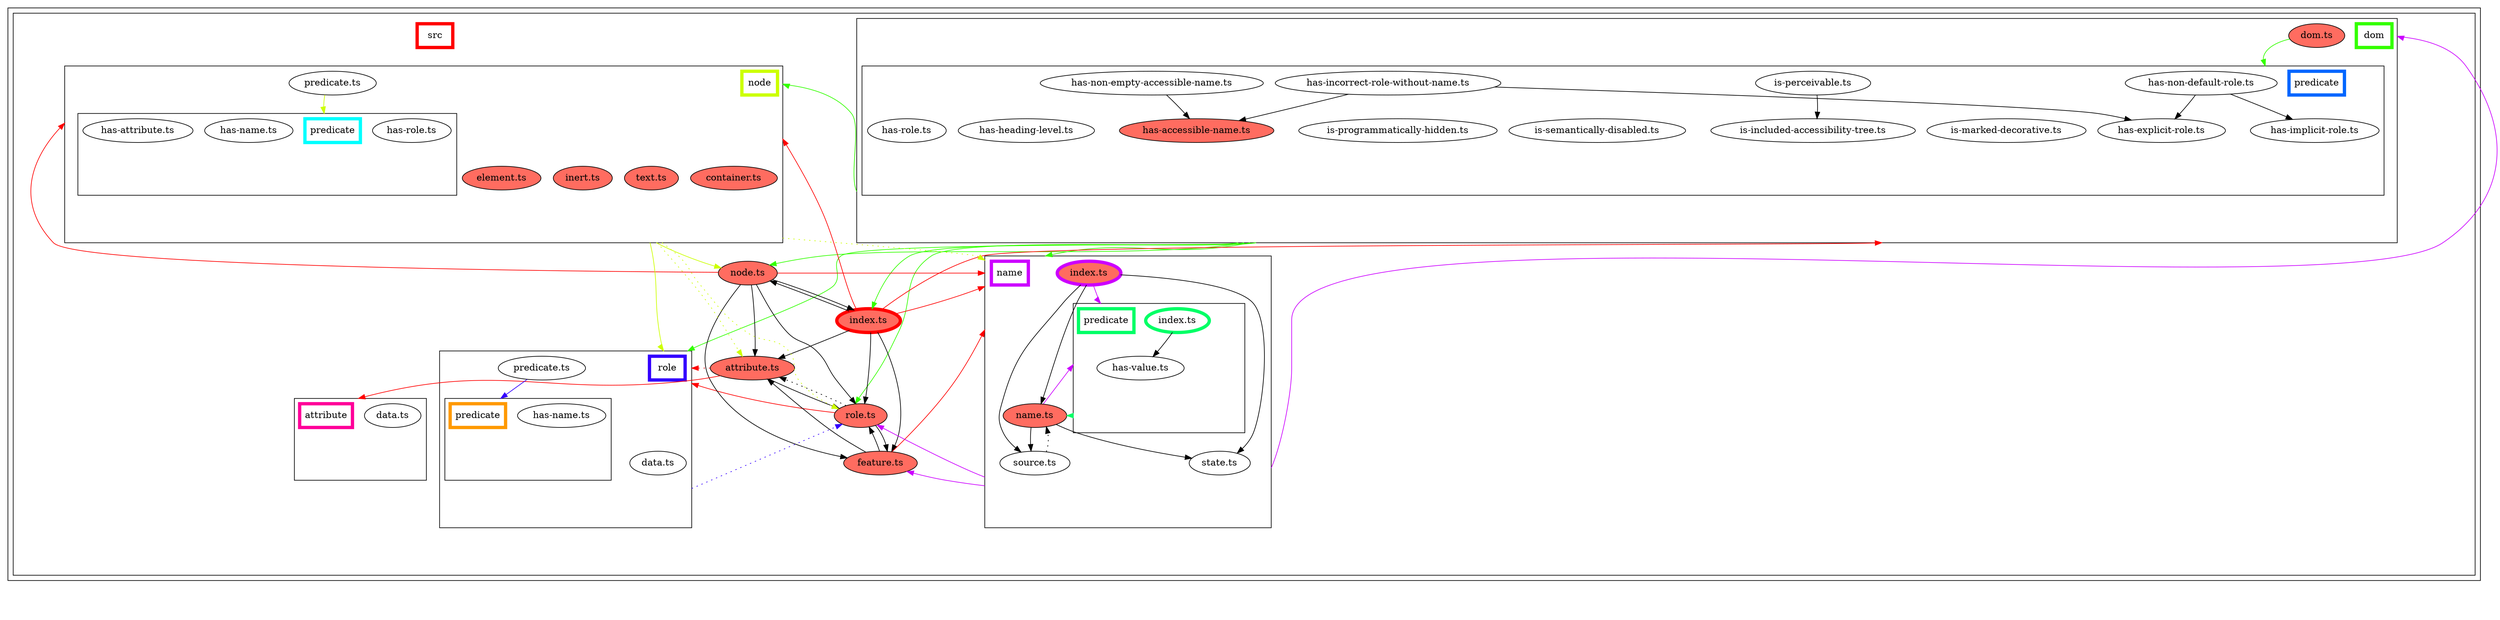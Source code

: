 digraph "dependency-graph-[object Object]" {
  compound = true;
  "dependency-graph-[object Object]" [
    style = "invis";
  ];
  "src/attribute/data.ts";
  "name_src/attribute";
  "src/role.ts";
  "src/role/data.ts";
  "name_src/role";
  "src/dom/predicate/has-accessible-name.ts";
  "name_src/dom/predicate";
  "src/dom/predicate/has-explicit-role.ts";
  "src/dom/predicate/has-heading-level.ts";
  "src/dom/predicate/has-implicit-role.ts";
  "src/dom/predicate/has-incorrect-role-without-name.ts";
  "src/dom/predicate/has-non-default-role.ts";
  "src/dom/predicate/has-non-empty-accessible-name.ts";
  "src/dom/predicate/has-role.ts";
  "src/dom/predicate/is-included-accessibility-tree.ts";
  "src/dom/predicate/is-marked-decorative.ts";
  "src/dom/predicate/is-perceivable.ts";
  "src/dom/predicate/is-programmatically-hidden.ts";
  "src/dom/predicate/is-semantically-disabled.ts";
  "src/name/index.ts";
  "exit_src/dom";
  "name_src/name";
  "src/node.ts";
  "src/node/predicate.ts";
  "name_src/node";
  "src/name/predicate/has-value.ts";
  "src/role/predicate/has-name.ts";
  "src/index.ts";
  "src/attribute.ts";
  "src/dom/dom.ts";
  "name_src/dom";
  "src/feature.ts";
  "src/node/container.ts";
  "src/node/element.ts";
  "src/node/inert.ts";
  "src/node/text.ts";
  "src/name/name.ts";
  "src/name/predicate/index.ts";
  "name_src/name/predicate";
  "src/name/source.ts";
  "src/name/state.ts";
  "exit_src/name";
  "exit_src/name/predicate";
  "exit_src/node";
  "src/node/predicate/has-attribute.ts";
  "name_src/node/predicate";
  "src/node/predicate/has-name.ts";
  "src/node/predicate/has-role.ts";
  "src/role/predicate.ts";
  "name_src/role/predicate";
  "exit_src/role";
  subgraph "cluster_src" {
    color = "#000000";
    label = "";
    "name_src" [
      penwidth = 5;
      shape = "rectangle";
      color = "#ff0000";
      label = "src";
    ];
    "exit_src" [
      style = "invis";
    ];
    subgraph "cluster_src" {
      color = "#000000";
      label = "";
      "name_src" [
        penwidth = 5;
        shape = "rectangle";
        color = "#ff0000";
        label = "src";
      ];
      "exit_src" [
        style = "invis";
      ];
      "src/attribute.ts" [
        label = "attribute.ts";
        fillcolor = "#ff6c60";
        style = "rounded,filled";
      ];
      "src/feature.ts" [
        label = "feature.ts";
        fillcolor = "#ff6c60";
        style = "rounded,filled";
      ];
      "src/index.ts" [
        label = "index.ts";
        color = "#ff0000";
        penwidth = 5;
        fillcolor = "#ff6c60";
        style = "rounded,filled";
      ];
      "src/node.ts" [
        label = "node.ts";
        fillcolor = "#ff6c60";
        style = "rounded,filled";
      ];
      "src/role.ts" [
        label = "role.ts";
        fillcolor = "#ff6c60";
        style = "rounded,filled";
      ];
      subgraph "cluster_src/attribute" {
        color = "#000000";
        label = "";
        "name_src/attribute" [
          penwidth = 5;
          shape = "rectangle";
          color = "#ff0099";
          label = "attribute";
        ];
        "exit_src/attribute" [
          style = "invis";
        ];
        "src/attribute/data.ts" [
          label = "data.ts";
        ];
        "src/attribute/data.ts" -> "exit_src/attribute" [
          style = "invis";
        ];
      }
      subgraph "cluster_src/dom" {
        color = "#000000";
        label = "";
        "name_src/dom" [
          penwidth = 5;
          shape = "rectangle";
          color = "#33ff00";
          label = "dom";
        ];
        "exit_src/dom" [
          style = "invis";
        ];
        "src/dom/dom.ts" [
          label = "dom.ts";
          fillcolor = "#ff6c60";
          style = "rounded,filled";
        ];
        subgraph "cluster_src/dom/predicate" {
          color = "#000000";
          label = "";
          "name_src/dom/predicate" [
            penwidth = 5;
            shape = "rectangle";
            color = "#0066ff";
            label = "predicate";
          ];
          "exit_src/dom/predicate" [
            style = "invis";
          ];
          "src/dom/predicate/has-accessible-name.ts" [
            label = "has-accessible-name.ts";
            fillcolor = "#ff6c60";
            style = "rounded,filled";
          ];
          "src/dom/predicate/has-explicit-role.ts" [
            label = "has-explicit-role.ts";
          ];
          "src/dom/predicate/has-heading-level.ts" [
            label = "has-heading-level.ts";
          ];
          "src/dom/predicate/has-implicit-role.ts" [
            label = "has-implicit-role.ts";
          ];
          "src/dom/predicate/has-incorrect-role-without-name.ts" [
            label = "has-incorrect-role-without-name.ts";
          ];
          "src/dom/predicate/has-non-default-role.ts" [
            label = "has-non-default-role.ts";
          ];
          "src/dom/predicate/has-non-empty-accessible-name.ts" [
            label = "has-non-empty-accessible-name.ts";
          ];
          "src/dom/predicate/has-role.ts" [
            label = "has-role.ts";
          ];
          "src/dom/predicate/is-included-accessibility-tree.ts" [
            label = "is-included-accessibility-tree.ts";
          ];
          "src/dom/predicate/is-marked-decorative.ts" [
            label = "is-marked-decorative.ts";
          ];
          "src/dom/predicate/is-perceivable.ts" [
            label = "is-perceivable.ts";
          ];
          "src/dom/predicate/is-programmatically-hidden.ts" [
            label = "is-programmatically-hidden.ts";
          ];
          "src/dom/predicate/is-semantically-disabled.ts" [
            label = "is-semantically-disabled.ts";
          ];
          "src/dom/predicate/has-accessible-name.ts" -> "exit_src/dom/predicate" [
            style = "invis";
          ];
          "src/dom/predicate/has-explicit-role.ts" -> "exit_src/dom/predicate" [
            style = "invis";
          ];
          "src/dom/predicate/has-heading-level.ts" -> "exit_src/dom/predicate" [
            style = "invis";
          ];
          "src/dom/predicate/has-implicit-role.ts" -> "exit_src/dom/predicate" [
            style = "invis";
          ];
          "src/dom/predicate/has-incorrect-role-without-name.ts" -> "exit_src/dom/predicate" [
            style = "invis";
          ];
          "src/dom/predicate/has-non-default-role.ts" -> "exit_src/dom/predicate" [
            style = "invis";
          ];
          "src/dom/predicate/has-non-empty-accessible-name.ts" -> "exit_src/dom/predicate" [
            style = "invis";
          ];
          "src/dom/predicate/has-role.ts" -> "exit_src/dom/predicate" [
            style = "invis";
          ];
          "src/dom/predicate/is-included-accessibility-tree.ts" -> "exit_src/dom/predicate" [
            style = "invis";
          ];
          "src/dom/predicate/is-marked-decorative.ts" -> "exit_src/dom/predicate" [
            style = "invis";
          ];
          "src/dom/predicate/is-perceivable.ts" -> "exit_src/dom/predicate" [
            style = "invis";
          ];
          "src/dom/predicate/is-programmatically-hidden.ts" -> "exit_src/dom/predicate" [
            style = "invis";
          ];
          "src/dom/predicate/is-semantically-disabled.ts" -> "exit_src/dom/predicate" [
            style = "invis";
          ];
        }
        "src/dom/dom.ts" -> "exit_src/dom" [
          style = "invis";
        ];
        "exit_src/dom/predicate" -> "exit_src/dom" [
          style = "invis";
        ];
        "exit_src/dom/predicate" -> "exit_src/dom" [
          style = "invis";
        ];
        "exit_src/dom/predicate" -> "exit_src/dom" [
          style = "invis";
        ];
        "exit_src/dom/predicate" -> "exit_src/dom" [
          style = "invis";
        ];
        "exit_src/dom/predicate" -> "exit_src/dom" [
          style = "invis";
        ];
        "exit_src/dom/predicate" -> "exit_src/dom" [
          style = "invis";
        ];
        "exit_src/dom/predicate" -> "exit_src/dom" [
          style = "invis";
        ];
        "exit_src/dom/predicate" -> "exit_src/dom" [
          style = "invis";
        ];
        "exit_src/dom/predicate" -> "exit_src/dom" [
          style = "invis";
        ];
        "exit_src/dom/predicate" -> "exit_src/dom" [
          style = "invis";
        ];
        "exit_src/dom/predicate" -> "exit_src/dom" [
          style = "invis";
        ];
        "exit_src/dom/predicate" -> "exit_src/dom" [
          style = "invis";
        ];
        "exit_src/dom/predicate" -> "exit_src/dom" [
          style = "invis";
        ];
      }
      subgraph "cluster_src/name" {
        color = "#000000";
        label = "";
        "name_src/name" [
          penwidth = 5;
          shape = "rectangle";
          color = "#cc00ff";
          label = "name";
        ];
        "exit_src/name" [
          style = "invis";
        ];
        "src/name/index.ts" [
          label = "index.ts";
          color = "#cc00ff";
          penwidth = 5;
          fillcolor = "#ff6c60";
          style = "rounded,filled";
        ];
        "src/name/name.ts" [
          label = "name.ts";
          fillcolor = "#ff6c60";
          style = "rounded,filled";
        ];
        "src/name/source.ts" [
          label = "source.ts";
        ];
        "src/name/state.ts" [
          label = "state.ts";
        ];
        subgraph "cluster_src/name/predicate" {
          color = "#000000";
          label = "";
          "name_src/name/predicate" [
            penwidth = 5;
            shape = "rectangle";
            color = "#00ff66";
            label = "predicate";
          ];
          "exit_src/name/predicate" [
            style = "invis";
          ];
          "src/name/predicate/has-value.ts" [
            label = "has-value.ts";
          ];
          "src/name/predicate/index.ts" [
            label = "index.ts";
            color = "#00ff66";
            penwidth = 5;
          ];
          "src/name/predicate/has-value.ts" -> "exit_src/name/predicate" [
            style = "invis";
          ];
          "src/name/predicate/index.ts" -> "exit_src/name/predicate" [
            style = "invis";
          ];
        }
        "src/name/index.ts" -> "exit_src/name" [
          style = "invis";
        ];
        "src/name/name.ts" -> "exit_src/name" [
          style = "invis";
        ];
        "exit_src/name/predicate" -> "exit_src/name" [
          style = "invis";
        ];
        "exit_src/name/predicate" -> "exit_src/name" [
          style = "invis";
        ];
        "src/name/source.ts" -> "exit_src/name" [
          style = "invis";
        ];
        "src/name/state.ts" -> "exit_src/name" [
          style = "invis";
        ];
      }
      subgraph "cluster_src/node" {
        color = "#000000";
        label = "";
        "name_src/node" [
          penwidth = 5;
          shape = "rectangle";
          color = "#ccff00";
          label = "node";
        ];
        "exit_src/node" [
          style = "invis";
        ];
        "src/node/container.ts" [
          label = "container.ts";
          fillcolor = "#ff6c60";
          style = "rounded,filled";
        ];
        "src/node/element.ts" [
          label = "element.ts";
          fillcolor = "#ff6c60";
          style = "rounded,filled";
        ];
        "src/node/inert.ts" [
          label = "inert.ts";
          fillcolor = "#ff6c60";
          style = "rounded,filled";
        ];
        "src/node/predicate.ts" [
          label = "predicate.ts";
        ];
        "src/node/text.ts" [
          label = "text.ts";
          fillcolor = "#ff6c60";
          style = "rounded,filled";
        ];
        subgraph "cluster_src/node/predicate" {
          color = "#000000";
          label = "";
          "name_src/node/predicate" [
            penwidth = 5;
            shape = "rectangle";
            color = "#00ffff";
            label = "predicate";
          ];
          "exit_src/node/predicate" [
            style = "invis";
          ];
          "src/node/predicate/has-attribute.ts" [
            label = "has-attribute.ts";
          ];
          "src/node/predicate/has-name.ts" [
            label = "has-name.ts";
          ];
          "src/node/predicate/has-role.ts" [
            label = "has-role.ts";
          ];
          "src/node/predicate/has-attribute.ts" -> "exit_src/node/predicate" [
            style = "invis";
          ];
          "src/node/predicate/has-name.ts" -> "exit_src/node/predicate" [
            style = "invis";
          ];
          "src/node/predicate/has-role.ts" -> "exit_src/node/predicate" [
            style = "invis";
          ];
        }
        "src/node/container.ts" -> "exit_src/node" [
          style = "invis";
        ];
        "src/node/element.ts" -> "exit_src/node" [
          style = "invis";
        ];
        "src/node/inert.ts" -> "exit_src/node" [
          style = "invis";
        ];
        "src/node/predicate.ts" -> "exit_src/node" [
          style = "invis";
        ];
        "exit_src/node/predicate" -> "exit_src/node" [
          style = "invis";
        ];
        "exit_src/node/predicate" -> "exit_src/node" [
          style = "invis";
        ];
        "exit_src/node/predicate" -> "exit_src/node" [
          style = "invis";
        ];
        "src/node/text.ts" -> "exit_src/node" [
          style = "invis";
        ];
      }
      subgraph "cluster_src/role" {
        color = "#000000";
        label = "";
        "name_src/role" [
          penwidth = 5;
          shape = "rectangle";
          color = "#3300ff";
          label = "role";
        ];
        "exit_src/role" [
          style = "invis";
        ];
        "src/role/data.ts" [
          label = "data.ts";
        ];
        "src/role/predicate.ts" [
          label = "predicate.ts";
        ];
        subgraph "cluster_src/role/predicate" {
          color = "#000000";
          label = "";
          "name_src/role/predicate" [
            penwidth = 5;
            shape = "rectangle";
            color = "#ff9900";
            label = "predicate";
          ];
          "exit_src/role/predicate" [
            style = "invis";
          ];
          "src/role/predicate/has-name.ts" [
            label = "has-name.ts";
          ];
          "src/role/predicate/has-name.ts" -> "exit_src/role/predicate" [
            style = "invis";
          ];
        }
        "src/role/data.ts" -> "exit_src/role" [
          style = "invis";
        ];
        "src/role/predicate.ts" -> "exit_src/role" [
          style = "invis";
        ];
        "exit_src/role/predicate" -> "exit_src/role" [
          style = "invis";
        ];
      }
      "src/attribute.ts" -> "exit_src" [
        style = "invis";
      ];
      "exit_src/attribute" -> "exit_src" [
        style = "invis";
      ];
      "exit_src/dom" -> "exit_src" [
        style = "invis";
      ];
      "exit_src/dom" -> "exit_src" [
        style = "invis";
      ];
      "exit_src/dom" -> "exit_src" [
        style = "invis";
      ];
      "exit_src/dom" -> "exit_src" [
        style = "invis";
      ];
      "exit_src/dom" -> "exit_src" [
        style = "invis";
      ];
      "exit_src/dom" -> "exit_src" [
        style = "invis";
      ];
      "exit_src/dom" -> "exit_src" [
        style = "invis";
      ];
      "exit_src/dom" -> "exit_src" [
        style = "invis";
      ];
      "exit_src/dom" -> "exit_src" [
        style = "invis";
      ];
      "exit_src/dom" -> "exit_src" [
        style = "invis";
      ];
      "exit_src/dom" -> "exit_src" [
        style = "invis";
      ];
      "exit_src/dom" -> "exit_src" [
        style = "invis";
      ];
      "exit_src/dom" -> "exit_src" [
        style = "invis";
      ];
      "exit_src/dom" -> "exit_src" [
        style = "invis";
      ];
      "src/feature.ts" -> "exit_src" [
        style = "invis";
      ];
      "src/index.ts" -> "exit_src" [
        style = "invis";
      ];
      "exit_src/name" -> "exit_src" [
        style = "invis";
      ];
      "exit_src/name" -> "exit_src" [
        style = "invis";
      ];
      "exit_src/name" -> "exit_src" [
        style = "invis";
      ];
      "exit_src/name" -> "exit_src" [
        style = "invis";
      ];
      "exit_src/name" -> "exit_src" [
        style = "invis";
      ];
      "exit_src/name" -> "exit_src" [
        style = "invis";
      ];
      "src/node.ts" -> "exit_src" [
        style = "invis";
      ];
      "exit_src/node" -> "exit_src" [
        style = "invis";
      ];
      "exit_src/node" -> "exit_src" [
        style = "invis";
      ];
      "exit_src/node" -> "exit_src" [
        style = "invis";
      ];
      "exit_src/node" -> "exit_src" [
        style = "invis";
      ];
      "exit_src/node" -> "exit_src" [
        style = "invis";
      ];
      "exit_src/node" -> "exit_src" [
        style = "invis";
      ];
      "exit_src/node" -> "exit_src" [
        style = "invis";
      ];
      "exit_src/node" -> "exit_src" [
        style = "invis";
      ];
      "src/role.ts" -> "exit_src" [
        style = "invis";
      ];
      "exit_src/role" -> "exit_src" [
        style = "invis";
      ];
      "exit_src/role" -> "exit_src" [
        style = "invis";
      ];
      "exit_src/role" -> "exit_src" [
        style = "invis";
      ];
    }
    "exit_src" -> "exit_src" [
      style = "invis";
    ];
    "exit_src" -> "exit_src" [
      style = "invis";
    ];
    "exit_src" -> "exit_src" [
      style = "invis";
    ];
    "exit_src" -> "exit_src" [
      style = "invis";
    ];
    "exit_src" -> "exit_src" [
      style = "invis";
    ];
    "exit_src" -> "exit_src" [
      style = "invis";
    ];
    "exit_src" -> "exit_src" [
      style = "invis";
    ];
    "exit_src" -> "exit_src" [
      style = "invis";
    ];
    "exit_src" -> "exit_src" [
      style = "invis";
    ];
    "exit_src" -> "exit_src" [
      style = "invis";
    ];
    "exit_src" -> "exit_src" [
      style = "invis";
    ];
    "exit_src" -> "exit_src" [
      style = "invis";
    ];
    "exit_src" -> "exit_src" [
      style = "invis";
    ];
    "exit_src" -> "exit_src" [
      style = "invis";
    ];
    "exit_src" -> "exit_src" [
      style = "invis";
    ];
    "exit_src" -> "exit_src" [
      style = "invis";
    ];
    "exit_src" -> "exit_src" [
      style = "invis";
    ];
    "exit_src" -> "exit_src" [
      style = "invis";
    ];
    "exit_src" -> "exit_src" [
      style = "invis";
    ];
    "exit_src" -> "exit_src" [
      style = "invis";
    ];
    "exit_src" -> "exit_src" [
      style = "invis";
    ];
    "exit_src" -> "exit_src" [
      style = "invis";
    ];
    "exit_src" -> "exit_src" [
      style = "invis";
    ];
    "exit_src" -> "exit_src" [
      style = "invis";
    ];
    "exit_src" -> "exit_src" [
      style = "invis";
    ];
    "exit_src" -> "exit_src" [
      style = "invis";
    ];
    "exit_src" -> "exit_src" [
      style = "invis";
    ];
    "exit_src" -> "exit_src" [
      style = "invis";
    ];
    "exit_src" -> "exit_src" [
      style = "invis";
    ];
    "exit_src" -> "exit_src" [
      style = "invis";
    ];
    "exit_src" -> "exit_src" [
      style = "invis";
    ];
    "exit_src" -> "exit_src" [
      style = "invis";
    ];
    "exit_src" -> "exit_src" [
      style = "invis";
    ];
    "exit_src" -> "exit_src" [
      style = "invis";
    ];
    "exit_src" -> "exit_src" [
      style = "invis";
    ];
    "exit_src" -> "exit_src" [
      style = "invis";
    ];
    "exit_src" -> "exit_src" [
      style = "invis";
    ];
  }
  "exit_src" -> "dependency-graph-[object Object]" [
    style = "invis";
  ];
  "src/attribute.ts" -> "name_src/attribute" [
    style = "solid";
    ltail = "cluster_src/attribute.ts";
    lhead = "cluster_src/attribute";
    color = "#ff0000";
  ];
  "src/attribute.ts" -> "src/role.ts" [
    style = "invis";
  ];
  "src/attribute.ts" -> "src/role.ts" [
    style = "solid";
    ltail = "cluster_src/attribute.ts";
    lhead = "cluster_src/role.ts";
    color = "black";
  ];
  "src/attribute.ts" -> "name_src/role" [
    style = "dotted";
    ltail = "cluster_src/attribute.ts";
    lhead = "cluster_src/role";
    color = "#ff0000";
  ];
  "src/dom/dom.ts" -> "name_src/dom/predicate" [
    style = "solid";
    ltail = "cluster_src/dom/dom.ts";
    lhead = "cluster_src/dom/predicate";
    color = "#33ff00";
  ];
  "src/dom/dom.ts" -> "name_src/dom/predicate" [
    style = "invis";
  ];
  "src/dom/dom.ts" -> "name_src/dom/predicate" [
    style = "invis";
  ];
  "src/dom/dom.ts" -> "name_src/dom/predicate" [
    style = "invis";
  ];
  "src/dom/dom.ts" -> "name_src/dom/predicate" [
    style = "invis";
  ];
  "src/dom/dom.ts" -> "name_src/dom/predicate" [
    style = "invis";
  ];
  "src/dom/dom.ts" -> "name_src/dom/predicate" [
    style = "invis";
  ];
  "src/dom/dom.ts" -> "name_src/dom/predicate" [
    style = "invis";
  ];
  "src/dom/dom.ts" -> "name_src/dom/predicate" [
    style = "invis";
  ];
  "src/dom/dom.ts" -> "name_src/dom/predicate" [
    style = "invis";
  ];
  "src/dom/dom.ts" -> "name_src/dom/predicate" [
    style = "invis";
  ];
  "src/dom/dom.ts" -> "name_src/dom/predicate" [
    style = "invis";
  ];
  "src/dom/dom.ts" -> "name_src/dom/predicate" [
    style = "invis";
  ];
  "exit_src/dom" -> "name_src/name" [
    style = "solid";
    ltail = "cluster_src/dom";
    lhead = "cluster_src/name";
    color = "#33ff00";
  ];
  "src/dom/predicate/has-accessible-name.ts" -> "src/node.ts" [
    style = "invis";
  ];
  "exit_src/dom" -> "src/node.ts" [
    style = "solid";
    ltail = "cluster_src/dom";
    lhead = "cluster_src/node.ts";
    color = "#33ff00";
  ];
  "exit_src/dom" -> "name_src/node" [
    style = "solid";
    ltail = "cluster_src/dom";
    lhead = "cluster_src/node";
    color = "#33ff00";
  ];
  "src/dom/predicate/has-explicit-role.ts" -> "src/role.ts" [
    style = "invis";
  ];
  "exit_src/dom" -> "src/role.ts" [
    style = "solid";
    ltail = "cluster_src/dom";
    lhead = "cluster_src/role.ts";
    color = "#33ff00";
  ];
  "src/dom/predicate/has-heading-level.ts" -> "src/node.ts" [
    style = "invis";
  ];
  "exit_src/dom" -> "src/node.ts" [
    style = "invis";
  ];
  "src/dom/predicate/has-implicit-role.ts" -> "src/role.ts" [
    style = "invis";
  ];
  "exit_src/dom" -> "src/role.ts" [
    style = "invis";
  ];
  "src/dom/predicate/has-incorrect-role-without-name.ts" -> "src/dom/predicate/has-accessible-name.ts" [
    style = "invis";
  ];
  "src/dom/predicate/has-incorrect-role-without-name.ts" -> "src/dom/predicate/has-accessible-name.ts" [
    style = "solid";
    ltail = "cluster_src/dom/predicate/has-incorrect-role-without-name.ts";
    lhead = "cluster_src/dom/predicate/has-accessible-name.ts";
    color = "black";
  ];
  "src/dom/predicate/has-incorrect-role-without-name.ts" -> "src/dom/predicate/has-explicit-role.ts" [
    style = "invis";
  ];
  "src/dom/predicate/has-incorrect-role-without-name.ts" -> "src/dom/predicate/has-explicit-role.ts" [
    style = "solid";
    ltail = "cluster_src/dom/predicate/has-incorrect-role-without-name.ts";
    lhead = "cluster_src/dom/predicate/has-explicit-role.ts";
    color = "black";
  ];
  "src/dom/predicate/has-non-default-role.ts" -> "src/dom/predicate/has-explicit-role.ts" [
    style = "invis";
  ];
  "src/dom/predicate/has-non-default-role.ts" -> "src/dom/predicate/has-explicit-role.ts" [
    style = "solid";
    ltail = "cluster_src/dom/predicate/has-non-default-role.ts";
    lhead = "cluster_src/dom/predicate/has-explicit-role.ts";
    color = "black";
  ];
  "src/dom/predicate/has-non-default-role.ts" -> "src/dom/predicate/has-implicit-role.ts" [
    style = "invis";
  ];
  "src/dom/predicate/has-non-default-role.ts" -> "src/dom/predicate/has-implicit-role.ts" [
    style = "solid";
    ltail = "cluster_src/dom/predicate/has-non-default-role.ts";
    lhead = "cluster_src/dom/predicate/has-implicit-role.ts";
    color = "black";
  ];
  "src/dom/predicate/has-non-empty-accessible-name.ts" -> "src/dom/predicate/has-accessible-name.ts" [
    style = "invis";
  ];
  "src/dom/predicate/has-non-empty-accessible-name.ts" -> "src/dom/predicate/has-accessible-name.ts" [
    style = "solid";
    ltail = "cluster_src/dom/predicate/has-non-empty-accessible-name.ts";
    lhead = "cluster_src/dom/predicate/has-accessible-name.ts";
    color = "black";
  ];
  "exit_src/dom" -> "name_src/name" [
    style = "invis";
  ];
  "src/dom/predicate/has-role.ts" -> "src/node.ts" [
    style = "invis";
  ];
  "exit_src/dom" -> "src/node.ts" [
    style = "invis";
  ];
  "src/dom/predicate/has-role.ts" -> "src/role.ts" [
    style = "invis";
  ];
  "exit_src/dom" -> "src/role.ts" [
    style = "invis";
  ];
  "exit_src/dom" -> "name_src/role" [
    style = "solid";
    ltail = "cluster_src/dom";
    lhead = "cluster_src/role";
    color = "#33ff00";
  ];
  "src/dom/predicate/is-included-accessibility-tree.ts" -> "src/index.ts" [
    style = "invis";
  ];
  "exit_src/dom" -> "src/index.ts" [
    style = "solid";
    ltail = "cluster_src/dom";
    lhead = "cluster_src/index.ts";
    color = "#33ff00";
  ];
  "src/dom/predicate/is-marked-decorative.ts" -> "src/role.ts" [
    style = "invis";
  ];
  "exit_src/dom" -> "src/role.ts" [
    style = "invis";
  ];
  "src/dom/predicate/is-perceivable.ts" -> "src/dom/predicate/is-included-accessibility-tree.ts" [
    style = "invis";
  ];
  "src/dom/predicate/is-perceivable.ts" -> "src/dom/predicate/is-included-accessibility-tree.ts" [
    style = "solid";
    ltail = "cluster_src/dom/predicate/is-perceivable.ts";
    lhead = "cluster_src/dom/predicate/is-included-accessibility-tree.ts";
    color = "black";
  ];
  "src/feature.ts" -> "src/attribute.ts" [
    style = "invis";
  ];
  "src/feature.ts" -> "src/attribute.ts" [
    style = "solid";
    ltail = "cluster_src/feature.ts";
    lhead = "cluster_src/attribute.ts";
    color = "black";
  ];
  "src/feature.ts" -> "name_src/name" [
    style = "solid";
    ltail = "cluster_src/feature.ts";
    lhead = "cluster_src/name";
    color = "#ff0000";
  ];
  "src/feature.ts" -> "src/role.ts" [
    style = "invis";
  ];
  "src/feature.ts" -> "src/role.ts" [
    style = "solid";
    ltail = "cluster_src/feature.ts";
    lhead = "cluster_src/role.ts";
    color = "black";
  ];
  "src/index.ts" -> "src/attribute.ts" [
    style = "invis";
  ];
  "src/index.ts" -> "src/attribute.ts" [
    style = "solid";
    ltail = "cluster_src/index.ts";
    lhead = "cluster_src/attribute.ts";
    color = "black";
  ];
  "src/index.ts" -> "name_src/dom" [
    style = "solid";
    ltail = "cluster_src/index.ts";
    lhead = "cluster_src/dom";
    color = "#ff0000";
  ];
  "src/index.ts" -> "src/feature.ts" [
    style = "invis";
  ];
  "src/index.ts" -> "src/feature.ts" [
    style = "solid";
    ltail = "cluster_src/index.ts";
    lhead = "cluster_src/feature.ts";
    color = "black";
  ];
  "src/index.ts" -> "name_src/name" [
    style = "solid";
    ltail = "cluster_src/index.ts";
    lhead = "cluster_src/name";
    color = "#ff0000";
  ];
  "src/index.ts" -> "src/node.ts" [
    style = "invis";
  ];
  "src/index.ts" -> "src/node.ts" [
    style = "solid";
    ltail = "cluster_src/index.ts";
    lhead = "cluster_src/node.ts";
    color = "black";
  ];
  "src/index.ts" -> "name_src/node" [
    style = "solid";
    ltail = "cluster_src/index.ts";
    lhead = "cluster_src/node";
    color = "#ff0000";
  ];
  "src/index.ts" -> "name_src/node" [
    style = "invis";
  ];
  "src/index.ts" -> "name_src/node" [
    style = "invis";
  ];
  "src/index.ts" -> "name_src/node" [
    style = "invis";
  ];
  "src/index.ts" -> "src/role.ts" [
    style = "invis";
  ];
  "src/index.ts" -> "src/role.ts" [
    style = "solid";
    ltail = "cluster_src/index.ts";
    lhead = "cluster_src/role.ts";
    color = "black";
  ];
  "src/name/index.ts" -> "src/name/name.ts" [
    style = "invis";
  ];
  "src/name/index.ts" -> "src/name/name.ts" [
    style = "solid";
    ltail = "cluster_src/name/index.ts";
    lhead = "cluster_src/name/name.ts";
    color = "black";
  ];
  "src/name/index.ts" -> "name_src/name/predicate" [
    style = "solid";
    ltail = "cluster_src/name/index.ts";
    lhead = "cluster_src/name/predicate";
    color = "#cc00ff";
  ];
  "src/name/index.ts" -> "src/name/source.ts" [
    style = "invis";
  ];
  "src/name/index.ts" -> "src/name/source.ts" [
    style = "solid";
    ltail = "cluster_src/name/index.ts";
    lhead = "cluster_src/name/source.ts";
    color = "black";
  ];
  "src/name/index.ts" -> "src/name/state.ts" [
    style = "invis";
  ];
  "src/name/index.ts" -> "src/name/state.ts" [
    style = "solid";
    ltail = "cluster_src/name/index.ts";
    lhead = "cluster_src/name/state.ts";
    color = "black";
  ];
  "exit_src/name" -> "name_src/dom" [
    style = "solid";
    ltail = "cluster_src/name";
    lhead = "cluster_src/dom";
    color = "#cc00ff";
  ];
  "src/name/name.ts" -> "src/feature.ts" [
    style = "invis";
  ];
  "exit_src/name" -> "src/feature.ts" [
    style = "solid";
    ltail = "cluster_src/name";
    lhead = "cluster_src/feature.ts";
    color = "#cc00ff";
  ];
  "src/name/name.ts" -> "name_src/name/predicate" [
    style = "solid";
    ltail = "cluster_src/name/name.ts";
    lhead = "cluster_src/name/predicate";
    color = "#cc00ff";
  ];
  "src/name/name.ts" -> "src/name/source.ts" [
    style = "invis";
  ];
  "src/name/name.ts" -> "src/name/source.ts" [
    style = "solid";
    ltail = "cluster_src/name/name.ts";
    lhead = "cluster_src/name/source.ts";
    color = "black";
  ];
  "src/name/name.ts" -> "src/name/state.ts" [
    style = "invis";
  ];
  "src/name/name.ts" -> "src/name/state.ts" [
    style = "solid";
    ltail = "cluster_src/name/name.ts";
    lhead = "cluster_src/name/state.ts";
    color = "black";
  ];
  "src/name/name.ts" -> "src/role.ts" [
    style = "invis";
  ];
  "exit_src/name" -> "src/role.ts" [
    style = "solid";
    ltail = "cluster_src/name";
    lhead = "cluster_src/role.ts";
    color = "#cc00ff";
  ];
  "src/name/predicate/has-value.ts" -> "src/name/name.ts" [
    style = "invis";
  ];
  "exit_src/name/predicate" -> "src/name/name.ts" [
    style = "dotted";
    ltail = "cluster_src/name/predicate";
    lhead = "cluster_src/name/name.ts";
    color = "#00ff66";
  ];
  "src/name/predicate/index.ts" -> "src/name/predicate/has-value.ts" [
    style = "invis";
  ];
  "src/name/predicate/index.ts" -> "src/name/predicate/has-value.ts" [
    style = "solid";
    ltail = "cluster_src/name/predicate/index.ts";
    lhead = "cluster_src/name/predicate/has-value.ts";
    color = "black";
  ];
  "src/name/source.ts" -> "src/name/name.ts" [
    style = "invis";
  ];
  "src/name/source.ts" -> "src/name/name.ts" [
    style = "dotted";
    ltail = "cluster_src/name/source.ts";
    lhead = "cluster_src/name/name.ts";
    color = "black";
  ];
  "src/node.ts" -> "src/attribute.ts" [
    style = "invis";
  ];
  "src/node.ts" -> "src/attribute.ts" [
    style = "solid";
    ltail = "cluster_src/node.ts";
    lhead = "cluster_src/attribute.ts";
    color = "black";
  ];
  "src/node.ts" -> "src/feature.ts" [
    style = "invis";
  ];
  "src/node.ts" -> "src/feature.ts" [
    style = "solid";
    ltail = "cluster_src/node.ts";
    lhead = "cluster_src/feature.ts";
    color = "black";
  ];
  "src/node.ts" -> "src/index.ts" [
    style = "invis";
  ];
  "src/node.ts" -> "src/index.ts" [
    style = "solid";
    ltail = "cluster_src/node.ts";
    lhead = "cluster_src/index.ts";
    color = "black";
  ];
  "src/node.ts" -> "name_src/name" [
    style = "solid";
    ltail = "cluster_src/node.ts";
    lhead = "cluster_src/name";
    color = "#ff0000";
  ];
  "src/node.ts" -> "name_src/node" [
    style = "solid";
    ltail = "cluster_src/node.ts";
    lhead = "cluster_src/node";
    color = "#ff0000";
  ];
  "src/node.ts" -> "src/role.ts" [
    style = "invis";
  ];
  "src/node.ts" -> "src/role.ts" [
    style = "solid";
    ltail = "cluster_src/node.ts";
    lhead = "cluster_src/role.ts";
    color = "black";
  ];
  "src/node/container.ts" -> "src/node.ts" [
    style = "invis";
  ];
  "exit_src/node" -> "src/node.ts" [
    style = "solid";
    ltail = "cluster_src/node";
    lhead = "cluster_src/node.ts";
    color = "#ccff00";
  ];
  "src/node/container.ts" -> "src/role.ts" [
    style = "invis";
  ];
  "exit_src/node" -> "src/role.ts" [
    style = "dotted";
    ltail = "cluster_src/node";
    lhead = "cluster_src/role.ts";
    color = "#ccff00";
  ];
  "src/node/element.ts" -> "src/attribute.ts" [
    style = "invis";
  ];
  "exit_src/node" -> "src/attribute.ts" [
    style = "dotted";
    ltail = "cluster_src/node";
    lhead = "cluster_src/attribute.ts";
    color = "#ccff00";
  ];
  "exit_src/node" -> "name_src/name" [
    style = "dotted";
    ltail = "cluster_src/node";
    lhead = "cluster_src/name";
    color = "#ccff00";
  ];
  "src/node/element.ts" -> "src/node.ts" [
    style = "invis";
  ];
  "exit_src/node" -> "src/node.ts" [
    style = "invis";
  ];
  "src/node/element.ts" -> "src/role.ts" [
    style = "invis";
  ];
  "exit_src/node" -> "src/role.ts" [
    style = "invis";
  ];
  "src/node/inert.ts" -> "src/node.ts" [
    style = "invis";
  ];
  "exit_src/node" -> "src/node.ts" [
    style = "invis";
  ];
  "src/node/predicate.ts" -> "name_src/node/predicate" [
    style = "solid";
    ltail = "cluster_src/node/predicate.ts";
    lhead = "cluster_src/node/predicate";
    color = "#ccff00";
  ];
  "src/node/predicate.ts" -> "name_src/node/predicate" [
    style = "invis";
  ];
  "src/node/predicate.ts" -> "name_src/node/predicate" [
    style = "invis";
  ];
  "src/node/predicate/has-attribute.ts" -> "src/attribute.ts" [
    style = "invis";
  ];
  "exit_src/node" -> "src/attribute.ts" [
    style = "invis";
  ];
  "src/node/predicate/has-attribute.ts" -> "src/node.ts" [
    style = "invis";
  ];
  "exit_src/node" -> "src/node.ts" [
    style = "invis";
  ];
  "exit_src/node" -> "name_src/name" [
    style = "invis";
  ];
  "src/node/predicate/has-name.ts" -> "src/node.ts" [
    style = "invis";
  ];
  "exit_src/node" -> "src/node.ts" [
    style = "invis";
  ];
  "src/node/predicate/has-role.ts" -> "src/node.ts" [
    style = "invis";
  ];
  "exit_src/node" -> "src/node.ts" [
    style = "invis";
  ];
  "src/node/predicate/has-role.ts" -> "src/role.ts" [
    style = "invis";
  ];
  "exit_src/node" -> "src/role.ts" [
    style = "invis";
  ];
  "exit_src/node" -> "name_src/role" [
    style = "solid";
    ltail = "cluster_src/node";
    lhead = "cluster_src/role";
    color = "#ccff00";
  ];
  "exit_src/node" -> "name_src/name" [
    style = "invis";
  ];
  "src/node/text.ts" -> "src/node.ts" [
    style = "invis";
  ];
  "exit_src/node" -> "src/node.ts" [
    style = "invis";
  ];
  "src/role.ts" -> "src/attribute.ts" [
    style = "invis";
  ];
  "src/role.ts" -> "src/attribute.ts" [
    style = "dotted";
    ltail = "cluster_src/role.ts";
    lhead = "cluster_src/attribute.ts";
    color = "black";
  ];
  "src/role.ts" -> "src/feature.ts" [
    style = "invis";
  ];
  "src/role.ts" -> "src/feature.ts" [
    style = "solid";
    ltail = "cluster_src/role.ts";
    lhead = "cluster_src/feature.ts";
    color = "black";
  ];
  "src/role.ts" -> "name_src/role" [
    style = "solid";
    ltail = "cluster_src/role.ts";
    lhead = "cluster_src/role";
    color = "#ff0000";
  ];
  "src/role.ts" -> "name_src/role" [
    style = "invis";
  ];
  "src/role/predicate.ts" -> "name_src/role/predicate" [
    style = "solid";
    ltail = "cluster_src/role/predicate.ts";
    lhead = "cluster_src/role/predicate";
    color = "#3300ff";
  ];
  "src/role/predicate/has-name.ts" -> "src/role.ts" [
    style = "invis";
  ];
  "exit_src/role" -> "src/role.ts" [
    style = "dotted";
    ltail = "cluster_src/role";
    lhead = "cluster_src/role.ts";
    color = "#3300ff";
  ];
}